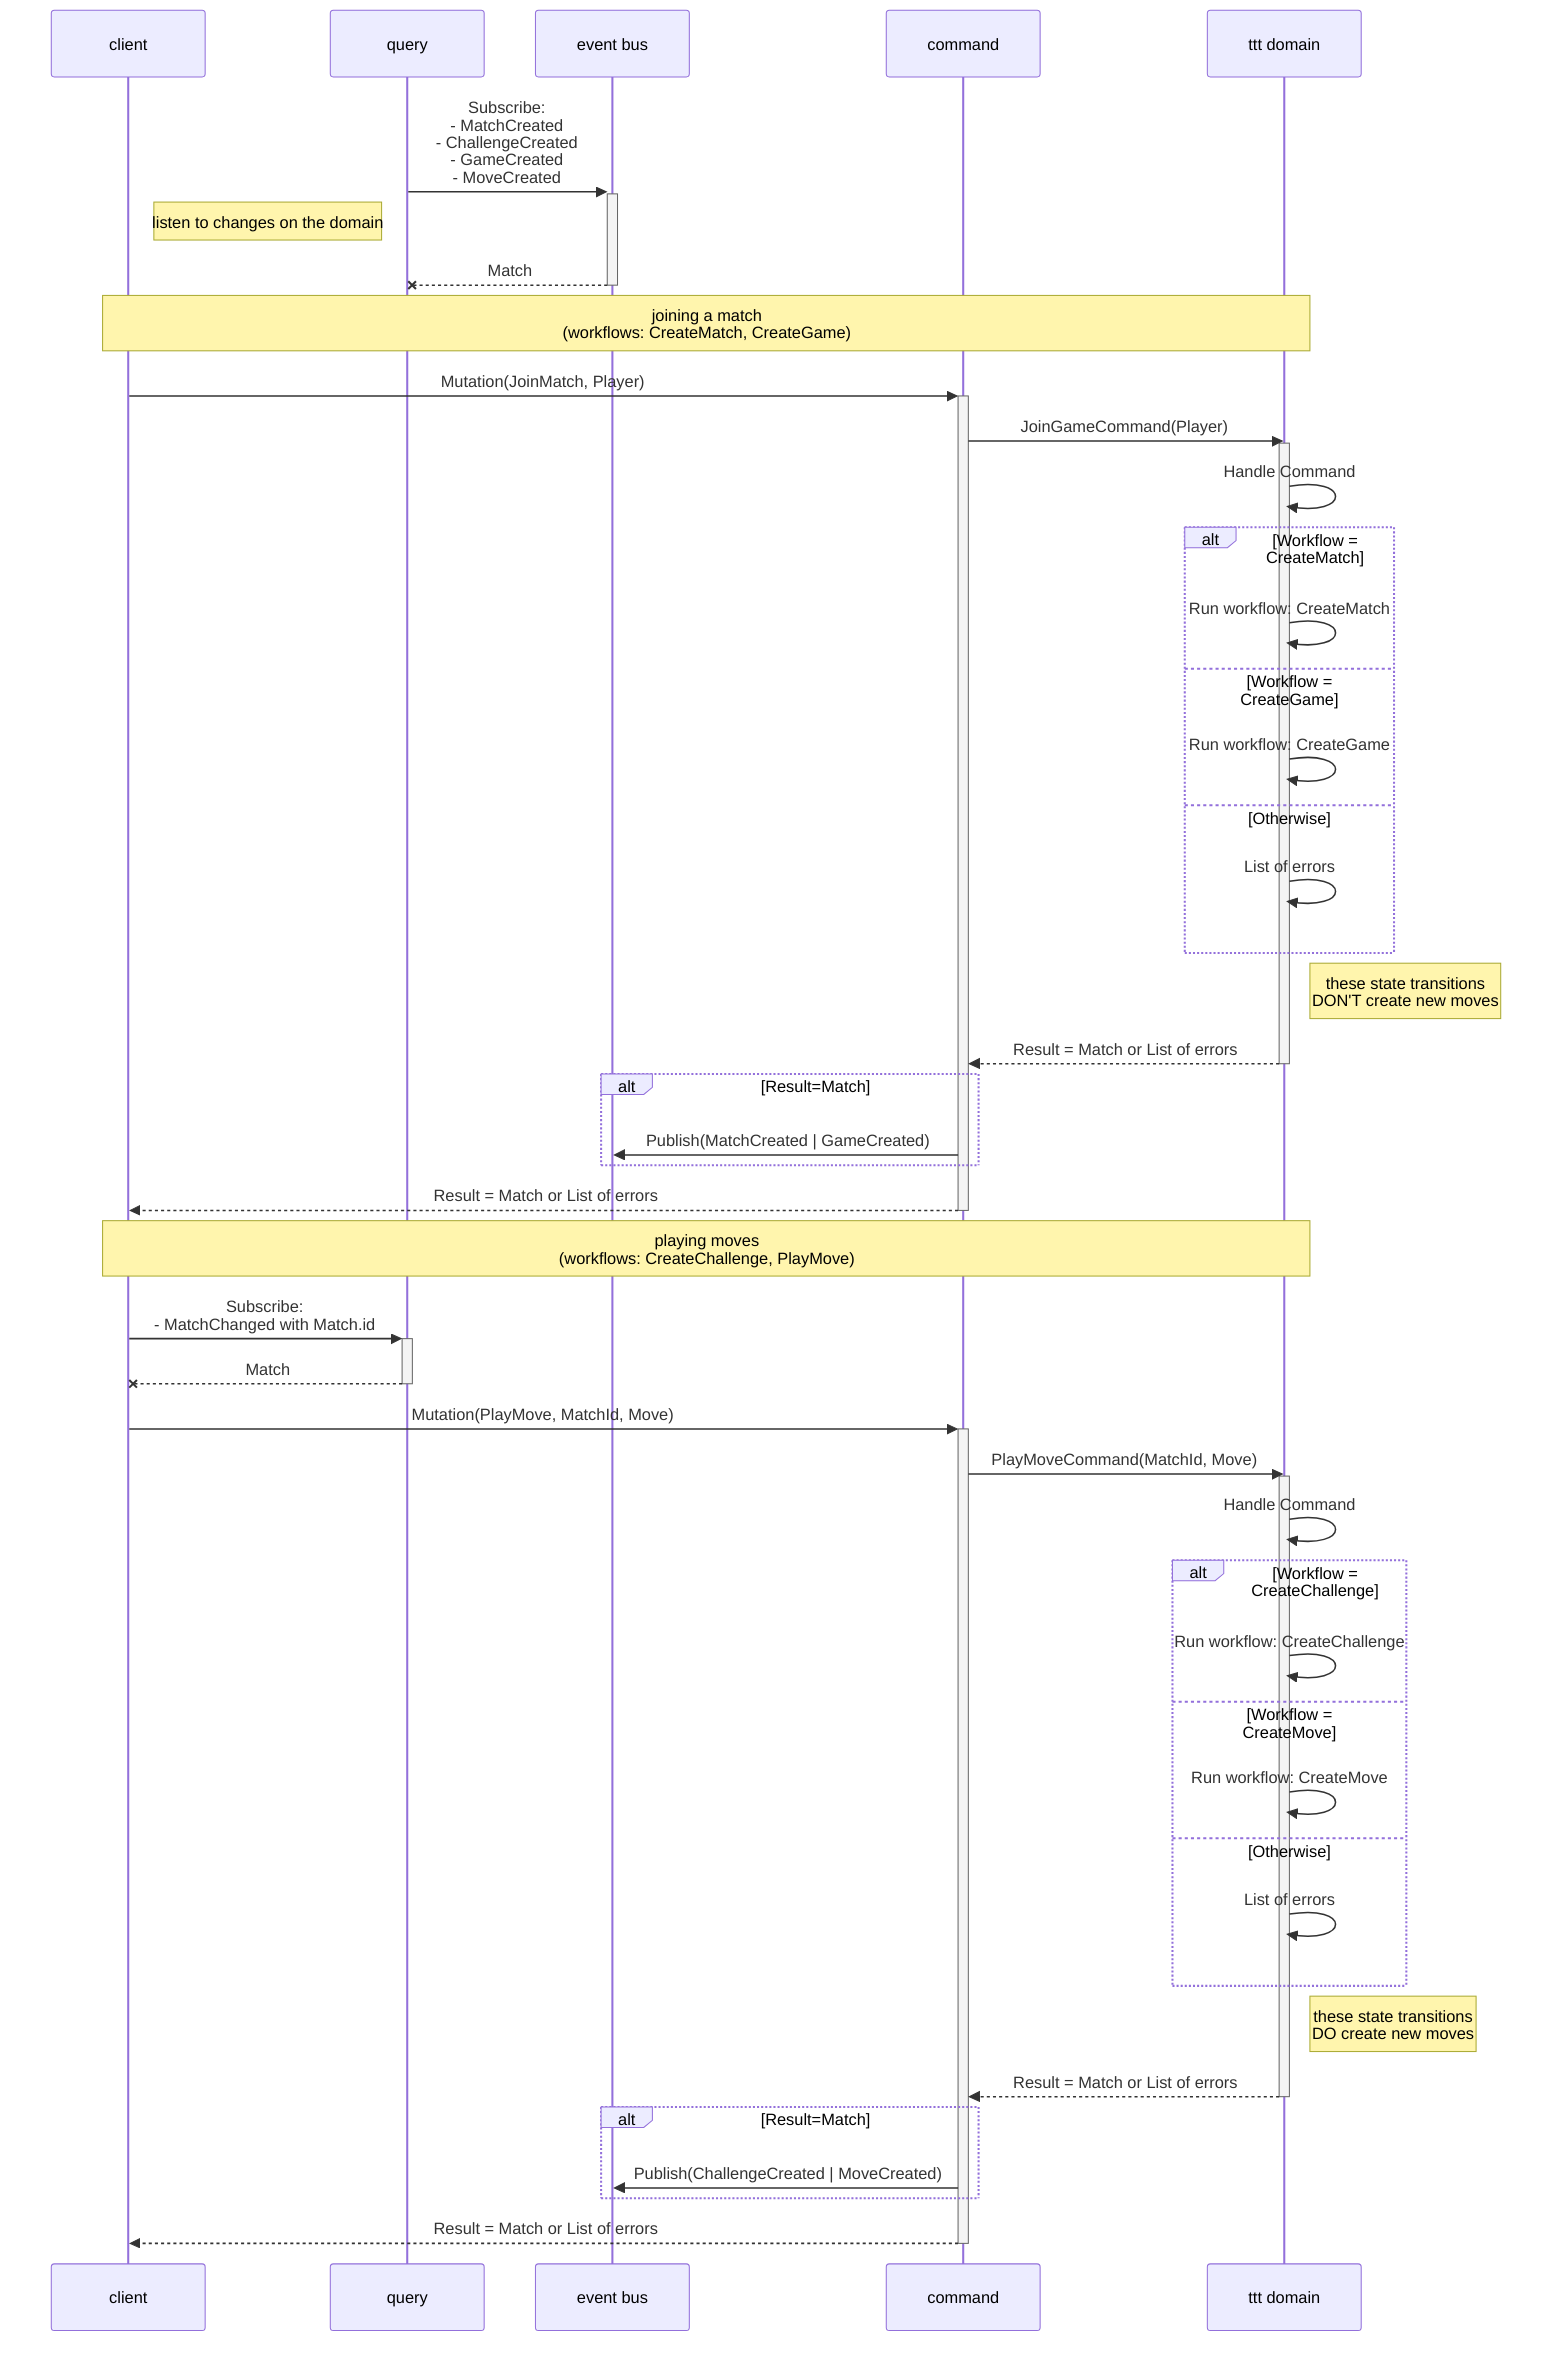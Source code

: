 sequenceDiagram
  participant c as client
  participant q as query
  participant b as event bus
  participant s as command
  participant d as ttt domain

  q->>+b: Subscribe:<br>- MatchCreated<br>- ChallengeCreated<br>- GameCreated<br> - MoveCreated
  note left of q: listen to changes on the domain
  b--x-q: Match




  note over c,d: joining a match<br />(workflows: CreateMatch, CreateGame)

  c->>+s: Mutation(JoinMatch, Player)
    s->>d: JoinGameCommand(Player)

      activate d

      d->>d: Handle Command
        alt Workflow = CreateMatch
          d->>d: Run workflow: CreateMatch
        else Workflow = CreateGame
          d ->>d: Run workflow: CreateGame
        else Otherwise
          d ->>d: List of errors
        end
        note right of d: these state transitions <br /> DON'T create new moves
      d-->>s: Result = Match or List of errors

      deactivate d

    alt Result=Match
      s->>b: Publish(MatchCreated | GameCreated)
    end

  s-->>-c: Result = Match or List of errors




  note over c,d: playing moves <br />(workflows: CreateChallenge, PlayMove)
  c->>+q: Subscribe:<br>- MatchChanged with Match.id
  q--x-c: Match

  c->>+s: Mutation(PlayMove, MatchId, Move)
    s->>d: PlayMoveCommand(MatchId, Move)


      activate d

      d->>d: Handle Command
        alt Workflow = CreateChallenge
          d->>d: Run workflow: CreateChallenge
        else Workflow = CreateMove
          d ->>d: Run workflow: CreateMove
        else Otherwise
          d ->>d: List of errors
        end
        note right of d: these state transitions <br /> DO create new moves
      d-->>s: Result = Match or List of errors

      deactivate d

    alt Result=Match
      s->>b: Publish(ChallengeCreated | MoveCreated)
    end

  s-->>-c: Result = Match or List of errors